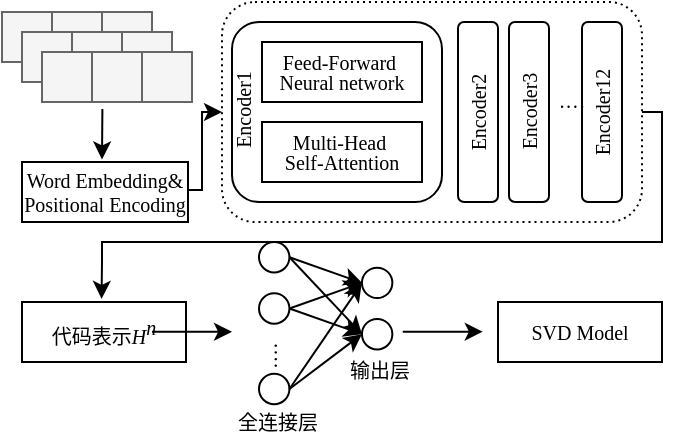 <mxfile version="24.4.3" type="github">
  <diagram name="第 1 页" id="p74Cr0yr_PtNtTbxzLrv">
    <mxGraphModel dx="659" dy="349" grid="1" gridSize="10" guides="1" tooltips="1" connect="1" arrows="1" fold="1" page="1" pageScale="1" pageWidth="827" pageHeight="1169" math="0" shadow="0">
      <root>
        <mxCell id="0" />
        <mxCell id="1" parent="0" />
        <mxCell id="FqdO26yVTFGnQF6mDzrA-34" value="" style="edgeStyle=orthogonalEdgeStyle;rounded=0;orthogonalLoop=1;jettySize=auto;html=1;entryX=0;entryY=0.5;entryDx=0;entryDy=0;fontFamily=Times New Roman;fontSize=10;" parent="1" source="FqdO26yVTFGnQF6mDzrA-3" target="FqdO26yVTFGnQF6mDzrA-27" edge="1">
          <mxGeometry relative="1" as="geometry">
            <mxPoint x="260" y="345" as="targetPoint" />
            <Array as="points">
              <mxPoint x="260" y="374" />
              <mxPoint x="260" y="335" />
            </Array>
          </mxGeometry>
        </mxCell>
        <mxCell id="FqdO26yVTFGnQF6mDzrA-3" value="&lt;font style=&quot;font-size: 10px;&quot;&gt;Word Embedding&amp;amp;&lt;/font&gt;&lt;div style=&quot;font-size: 10px;&quot;&gt;&lt;font style=&quot;font-size: 10px;&quot;&gt;&lt;font style=&quot;font-size: 10px;&quot;&gt;Positional Encoding&lt;/font&gt;&lt;br style=&quot;font-size: 10px;&quot;&gt;&lt;/font&gt;&lt;/div&gt;" style="rounded=0;whiteSpace=wrap;html=1;fontFamily=Times New Roman;fontSize=10;" parent="1" vertex="1">
          <mxGeometry x="170" y="360" width="83" height="30" as="geometry" />
        </mxCell>
        <mxCell id="FqdO26yVTFGnQF6mDzrA-27" value="" style="rounded=1;whiteSpace=wrap;html=1;fillColor=none;dashed=1;dashPattern=1 2;fontFamily=Times New Roman;fontSize=10;" parent="1" vertex="1">
          <mxGeometry x="270" y="280" width="210" height="110" as="geometry" />
        </mxCell>
        <mxCell id="FqdO26yVTFGnQF6mDzrA-28" value="&lt;div style=&quot;font-size: 10px;&quot;&gt;&lt;br style=&quot;font-size: 10px;&quot;&gt;&lt;/div&gt;" style="rounded=1;whiteSpace=wrap;html=1;fillColor=none;align=left;horizontal=0;labelPosition=center;verticalLabelPosition=middle;verticalAlign=middle;textDirection=ltr;fontFamily=Times New Roman;fontSize=10;" parent="1" vertex="1">
          <mxGeometry x="275" y="290" width="105" height="90" as="geometry" />
        </mxCell>
        <mxCell id="FqdO26yVTFGnQF6mDzrA-29" value="&lt;div style=&quot;line-height: 100%; font-size: 10px;&quot;&gt;&lt;font style=&quot;font-size: 10px;&quot;&gt;Feed-Forward&amp;nbsp;&lt;/font&gt;&lt;/div&gt;&lt;div style=&quot;line-height: 100%; font-size: 10px;&quot;&gt;&lt;span style=&quot;background-color: initial; font-size: 10px;&quot;&gt;Neural network&lt;/span&gt;&lt;/div&gt;" style="rounded=0;whiteSpace=wrap;html=1;fontFamily=Times New Roman;fontSize=10;" parent="1" vertex="1">
          <mxGeometry x="290" y="300" width="80" height="30" as="geometry" />
        </mxCell>
        <mxCell id="FqdO26yVTFGnQF6mDzrA-30" value="&lt;div style=&quot;line-height: 100%; font-size: 10px;&quot;&gt;&lt;font style=&quot;font-size: 10px;&quot;&gt;&lt;font style=&quot;font-size: 10px;&quot;&gt;Multi-Head&amp;nbsp;&lt;/font&gt;&lt;/font&gt;&lt;/div&gt;&lt;div style=&quot;line-height: 100%; font-size: 10px;&quot;&gt;&lt;font style=&quot;font-size: 10px;&quot;&gt;&lt;span style=&quot;background-color: initial; font-size: 10px;&quot;&gt;Self-Attention&lt;/span&gt;&lt;/font&gt;&lt;/div&gt;" style="rounded=0;whiteSpace=wrap;html=1;fontFamily=Times New Roman;fontSize=10;" parent="1" vertex="1">
          <mxGeometry x="290" y="340" width="80" height="30" as="geometry" />
        </mxCell>
        <mxCell id="FqdO26yVTFGnQF6mDzrA-38" value="&lt;div style=&quot;font-size: 10px;&quot;&gt;&lt;span style=&quot;background-color: initial; font-size: 10px;&quot;&gt;Encoder2&lt;/span&gt;&lt;/div&gt;" style="rounded=1;whiteSpace=wrap;html=1;fillColor=none;horizontal=0;align=center;fontFamily=Times New Roman;fontSize=10;" parent="1" vertex="1">
          <mxGeometry x="388" y="290" width="20" height="90" as="geometry" />
        </mxCell>
        <mxCell id="FqdO26yVTFGnQF6mDzrA-39" value="&lt;span style=&quot;font-size: 10px;&quot;&gt;Encoder3&lt;/span&gt;" style="rounded=1;whiteSpace=wrap;html=1;fillColor=none;horizontal=0;fontFamily=Times New Roman;fontSize=10;" parent="1" vertex="1">
          <mxGeometry x="413.5" y="290" width="20" height="90" as="geometry" />
        </mxCell>
        <mxCell id="FqdO26yVTFGnQF6mDzrA-40" value="&lt;span style=&quot;font-size: 10px;&quot;&gt;Encoder12&lt;/span&gt;" style="rounded=1;whiteSpace=wrap;html=1;fillColor=none;horizontal=0;fontFamily=Times New Roman;fontSize=10;" parent="1" vertex="1">
          <mxGeometry x="450" y="290" width="20" height="90" as="geometry" />
        </mxCell>
        <mxCell id="FqdO26yVTFGnQF6mDzrA-41" value="&lt;span style=&quot;text-align: left; font-size: 10px;&quot;&gt;Encoder1&lt;/span&gt;" style="text;html=1;align=center;verticalAlign=middle;whiteSpace=wrap;rounded=0;horizontal=0;fontFamily=Times New Roman;fontSize=10;" parent="1" vertex="1">
          <mxGeometry x="270" y="308.75" width="20" height="50" as="geometry" />
        </mxCell>
        <mxCell id="FqdO26yVTFGnQF6mDzrA-42" value="····" style="text;html=1;align=center;verticalAlign=middle;whiteSpace=wrap;rounded=0;fontFamily=Times New Roman;fontSize=10;" parent="1" vertex="1">
          <mxGeometry x="440" y="320" width="10" height="23.75" as="geometry" />
        </mxCell>
        <mxCell id="FqdO26yVTFGnQF6mDzrA-43" value="&lt;div style=&quot;font-size: 10px;&quot;&gt;&lt;font style=&quot;font-size: 10px;&quot;&gt;&lt;font face=&quot;宋体&quot; style=&quot;font-size: 10px;&quot;&gt;代码表示&lt;/font&gt;&lt;i style=&quot;font-size: 10px;&quot;&gt;H&lt;/i&gt;&lt;sup style=&quot;font-style: italic; font-size: 10px;&quot;&gt;n&lt;/sup&gt;&lt;br style=&quot;font-size: 10px;&quot;&gt;&lt;/font&gt;&lt;/div&gt;" style="rounded=0;whiteSpace=wrap;html=1;fontFamily=Times New Roman;fontSize=10;" parent="1" vertex="1">
          <mxGeometry x="170" y="430" width="82" height="30" as="geometry" />
        </mxCell>
        <mxCell id="FqdO26yVTFGnQF6mDzrA-44" value="" style="endArrow=classic;html=1;rounded=0;fontFamily=Times New Roman;entryX=0.485;entryY=-0.052;entryDx=0;entryDy=0;exitX=1;exitY=0.5;exitDx=0;exitDy=0;fontSize=10;entryPerimeter=0;" parent="1" source="FqdO26yVTFGnQF6mDzrA-27" target="FqdO26yVTFGnQF6mDzrA-43" edge="1">
          <mxGeometry width="50" height="50" relative="1" as="geometry">
            <mxPoint x="510" y="340" as="sourcePoint" />
            <mxPoint x="185.0" y="410.84" as="targetPoint" />
            <Array as="points">
              <mxPoint x="490" y="335" />
              <mxPoint x="490" y="370" />
              <mxPoint x="490" y="400" />
              <mxPoint x="210" y="400" />
              <mxPoint x="210" y="410" />
            </Array>
          </mxGeometry>
        </mxCell>
        <mxCell id="FqdO26yVTFGnQF6mDzrA-124" value="" style="group;fontFamily=Times New Roman;fontSize=10;" parent="1" vertex="1" connectable="0">
          <mxGeometry x="284" y="400" width="104" height="100" as="geometry" />
        </mxCell>
        <mxCell id="FqdO26yVTFGnQF6mDzrA-82" value="" style="ellipse;whiteSpace=wrap;html=1;aspect=fixed;fontFamily=Times New Roman;fontSize=10;" parent="FqdO26yVTFGnQF6mDzrA-124" vertex="1">
          <mxGeometry x="4.498" width="15.214" height="15.214" as="geometry" />
        </mxCell>
        <mxCell id="FqdO26yVTFGnQF6mDzrA-83" value="" style="ellipse;whiteSpace=wrap;html=1;aspect=fixed;fontFamily=Times New Roman;fontSize=10;" parent="FqdO26yVTFGnQF6mDzrA-124" vertex="1">
          <mxGeometry x="4.498" y="25.653" width="15.214" height="15.214" as="geometry" />
        </mxCell>
        <mxCell id="FqdO26yVTFGnQF6mDzrA-84" value="" style="ellipse;whiteSpace=wrap;html=1;aspect=fixed;fontFamily=Times New Roman;fontSize=10;" parent="FqdO26yVTFGnQF6mDzrA-124" vertex="1">
          <mxGeometry x="4.498" y="65.899" width="15.214" height="15.214" as="geometry" />
        </mxCell>
        <mxCell id="FqdO26yVTFGnQF6mDzrA-85" value="" style="ellipse;whiteSpace=wrap;html=1;aspect=fixed;fontFamily=Times New Roman;fontSize=10;" parent="FqdO26yVTFGnQF6mDzrA-124" vertex="1">
          <mxGeometry x="55.97" y="12.827" width="15.214" height="15.214" as="geometry" />
        </mxCell>
        <mxCell id="FqdO26yVTFGnQF6mDzrA-86" value="" style="ellipse;whiteSpace=wrap;html=1;aspect=fixed;fontFamily=Times New Roman;fontSize=10;" parent="FqdO26yVTFGnQF6mDzrA-124" vertex="1">
          <mxGeometry x="55.97" y="38.48" width="15.214" height="15.214" as="geometry" />
        </mxCell>
        <mxCell id="FqdO26yVTFGnQF6mDzrA-88" value="" style="endArrow=classic;html=1;rounded=0;exitX=1;exitY=0.5;exitDx=0;exitDy=0;entryX=0;entryY=0.5;entryDx=0;entryDy=0;fontFamily=Times New Roman;fontSize=10;" parent="FqdO26yVTFGnQF6mDzrA-124" source="FqdO26yVTFGnQF6mDzrA-82" target="FqdO26yVTFGnQF6mDzrA-85" edge="1">
          <mxGeometry width="50" height="50" relative="1" as="geometry">
            <mxPoint x="38.813" y="10.261" as="sourcePoint" />
            <mxPoint x="55.97" y="17.957" as="targetPoint" />
          </mxGeometry>
        </mxCell>
        <mxCell id="FqdO26yVTFGnQF6mDzrA-100" value="" style="endArrow=classic;html=1;rounded=0;entryX=0;entryY=0.5;entryDx=0;entryDy=0;exitX=1;exitY=0.5;exitDx=0;exitDy=0;fontFamily=Times New Roman;fontSize=10;" parent="FqdO26yVTFGnQF6mDzrA-124" source="FqdO26yVTFGnQF6mDzrA-82" target="FqdO26yVTFGnQF6mDzrA-86" edge="1">
          <mxGeometry width="50" height="50" relative="1" as="geometry">
            <mxPoint x="43.102" y="33.349" as="sourcePoint" />
            <mxPoint x="60.26" y="43.611" as="targetPoint" />
          </mxGeometry>
        </mxCell>
        <mxCell id="FqdO26yVTFGnQF6mDzrA-101" value="" style="endArrow=classic;html=1;rounded=0;exitX=1;exitY=0.5;exitDx=0;exitDy=0;entryX=0;entryY=0.5;entryDx=0;entryDy=0;fontFamily=Times New Roman;fontSize=10;" parent="FqdO26yVTFGnQF6mDzrA-124" source="FqdO26yVTFGnQF6mDzrA-83" target="FqdO26yVTFGnQF6mDzrA-85" edge="1">
          <mxGeometry width="50" height="50" relative="1" as="geometry">
            <mxPoint x="47.392" y="35.915" as="sourcePoint" />
            <mxPoint x="64.549" y="46.176" as="targetPoint" />
          </mxGeometry>
        </mxCell>
        <mxCell id="FqdO26yVTFGnQF6mDzrA-102" value="" style="endArrow=classic;html=1;rounded=0;entryX=0;entryY=0.5;entryDx=0;entryDy=0;exitX=1;exitY=0.5;exitDx=0;exitDy=0;fontFamily=Times New Roman;fontSize=10;" parent="FqdO26yVTFGnQF6mDzrA-124" source="FqdO26yVTFGnQF6mDzrA-83" target="FqdO26yVTFGnQF6mDzrA-86" edge="1">
          <mxGeometry width="50" height="50" relative="1" as="geometry">
            <mxPoint x="38.813" y="35.915" as="sourcePoint" />
            <mxPoint x="68.838" y="48.741" as="targetPoint" />
          </mxGeometry>
        </mxCell>
        <mxCell id="FqdO26yVTFGnQF6mDzrA-103" value="" style="endArrow=classic;html=1;rounded=0;exitX=1;exitY=0.5;exitDx=0;exitDy=0;entryX=-0.009;entryY=0.523;entryDx=0;entryDy=0;entryPerimeter=0;fontFamily=Times New Roman;fontSize=10;" parent="FqdO26yVTFGnQF6mDzrA-124" source="FqdO26yVTFGnQF6mDzrA-84" target="FqdO26yVTFGnQF6mDzrA-85" edge="1">
          <mxGeometry width="50" height="50" relative="1" as="geometry">
            <mxPoint x="55.97" y="41.045" as="sourcePoint" />
            <mxPoint x="55.97" y="23.088" as="targetPoint" />
          </mxGeometry>
        </mxCell>
        <mxCell id="FqdO26yVTFGnQF6mDzrA-104" value="" style="endArrow=classic;html=1;rounded=0;exitX=1;exitY=0.5;exitDx=0;exitDy=0;entryX=0;entryY=0.5;entryDx=0;entryDy=0;fontFamily=Times New Roman;fontSize=10;" parent="FqdO26yVTFGnQF6mDzrA-124" source="FqdO26yVTFGnQF6mDzrA-84" target="FqdO26yVTFGnQF6mDzrA-86" edge="1">
          <mxGeometry width="50" height="50" relative="1" as="geometry">
            <mxPoint x="60.26" y="43.611" as="sourcePoint" />
            <mxPoint x="77.417" y="53.872" as="targetPoint" />
          </mxGeometry>
        </mxCell>
        <mxCell id="FqdO26yVTFGnQF6mDzrA-107" value="&lt;font style=&quot;font-size: 10px;&quot;&gt;····&lt;/font&gt;" style="text;html=1;align=center;verticalAlign=middle;whiteSpace=wrap;rounded=0;horizontal=0;fontFamily=Times New Roman;fontSize=10;" parent="FqdO26yVTFGnQF6mDzrA-124" vertex="1">
          <mxGeometry x="-1.929" y="47.62" width="28.076" height="18.278" as="geometry" />
        </mxCell>
        <mxCell id="FqdO26yVTFGnQF6mDzrA-128" value="&lt;font face=&quot;宋体&quot; style=&quot;font-size: 10px;&quot;&gt;全连接层&lt;/font&gt;" style="text;html=1;align=center;verticalAlign=middle;whiteSpace=wrap;rounded=0;fontFamily=Times New Roman;fontSize=10;" parent="FqdO26yVTFGnQF6mDzrA-124" vertex="1">
          <mxGeometry x="-11.046" y="80" width="50.169" height="20" as="geometry" />
        </mxCell>
        <mxCell id="FqdO26yVTFGnQF6mDzrA-129" value="&lt;font face=&quot;宋体&quot; style=&quot;font-size: 10px;&quot;&gt;输出层&lt;/font&gt;" style="text;html=1;align=center;verticalAlign=middle;whiteSpace=wrap;rounded=0;fontFamily=Times New Roman;fontSize=10;" parent="FqdO26yVTFGnQF6mDzrA-124" vertex="1">
          <mxGeometry x="40.428" y="53.693" width="50.169" height="20" as="geometry" />
        </mxCell>
        <mxCell id="FqdO26yVTFGnQF6mDzrA-132" value="" style="endArrow=classic;html=1;rounded=0;fontFamily=Times New Roman;fontSize=10;" parent="1" edge="1">
          <mxGeometry width="50" height="50" relative="1" as="geometry">
            <mxPoint x="360.38" y="444.83" as="sourcePoint" />
            <mxPoint x="400.38" y="444.83" as="targetPoint" />
            <Array as="points">
              <mxPoint x="380.38" y="444.83" />
            </Array>
          </mxGeometry>
        </mxCell>
        <mxCell id="FqdO26yVTFGnQF6mDzrA-138" value="" style="endArrow=classic;html=1;rounded=0;entryX=0.5;entryY=0;entryDx=0;entryDy=0;fontFamily=Times New Roman;fontSize=10;exitX=0.108;exitY=1.142;exitDx=0;exitDy=0;exitPerimeter=0;" parent="1" edge="1">
          <mxGeometry width="50" height="50" relative="1" as="geometry">
            <mxPoint x="210.2" y="333.55" as="sourcePoint" />
            <mxPoint x="210" y="358.75" as="targetPoint" />
          </mxGeometry>
        </mxCell>
        <mxCell id="f0Trddm-LDpzDBKfhbJi-5" value="" style="whiteSpace=wrap;html=1;rounded=0;fillColor=#f5f5f5;fontColor=#333333;strokeColor=#666666;fontFamily=Times New Roman;fontSize=10;" vertex="1" parent="1">
          <mxGeometry x="185" y="285" width="25" height="25" as="geometry" />
        </mxCell>
        <mxCell id="f0Trddm-LDpzDBKfhbJi-6" value="" style="whiteSpace=wrap;html=1;rounded=0;fillColor=#f5f5f5;fontColor=#333333;strokeColor=#666666;fontFamily=Times New Roman;fontSize=10;" vertex="1" parent="1">
          <mxGeometry x="210" y="285" width="25" height="25" as="geometry" />
        </mxCell>
        <mxCell id="f0Trddm-LDpzDBKfhbJi-7" value="" style="whiteSpace=wrap;html=1;rounded=0;fillColor=#f5f5f5;fontColor=#333333;strokeColor=#666666;fontFamily=Times New Roman;fontSize=10;" vertex="1" parent="1">
          <mxGeometry x="160" y="285" width="25" height="25" as="geometry" />
        </mxCell>
        <mxCell id="f0Trddm-LDpzDBKfhbJi-8" value="" style="whiteSpace=wrap;html=1;rounded=0;fillColor=#f5f5f5;fontColor=#333333;strokeColor=#666666;fontFamily=Times New Roman;fontSize=10;" vertex="1" parent="1">
          <mxGeometry x="195" y="295" width="25" height="25" as="geometry" />
        </mxCell>
        <mxCell id="f0Trddm-LDpzDBKfhbJi-9" value="" style="whiteSpace=wrap;html=1;rounded=0;fillColor=#f5f5f5;fontColor=#333333;strokeColor=#666666;fontFamily=Times New Roman;fontSize=10;" vertex="1" parent="1">
          <mxGeometry x="220" y="295" width="25" height="25" as="geometry" />
        </mxCell>
        <mxCell id="f0Trddm-LDpzDBKfhbJi-10" value="" style="whiteSpace=wrap;html=1;rounded=0;fillColor=#f5f5f5;fontColor=#333333;strokeColor=#666666;fontFamily=Times New Roman;fontSize=10;" vertex="1" parent="1">
          <mxGeometry x="170" y="295" width="25" height="25" as="geometry" />
        </mxCell>
        <mxCell id="f0Trddm-LDpzDBKfhbJi-11" value="" style="whiteSpace=wrap;html=1;rounded=0;fillColor=#f5f5f5;fontColor=#333333;strokeColor=#666666;fontFamily=Times New Roman;fontSize=10;" vertex="1" parent="1">
          <mxGeometry x="205" y="305" width="25" height="25" as="geometry" />
        </mxCell>
        <mxCell id="f0Trddm-LDpzDBKfhbJi-12" value="" style="whiteSpace=wrap;html=1;rounded=0;fillColor=#f5f5f5;fontColor=#333333;strokeColor=#666666;fontFamily=Times New Roman;fontSize=10;" vertex="1" parent="1">
          <mxGeometry x="230" y="305" width="25" height="25" as="geometry" />
        </mxCell>
        <mxCell id="f0Trddm-LDpzDBKfhbJi-13" value="" style="whiteSpace=wrap;html=1;rounded=0;fillColor=#f5f5f5;fontColor=#333333;strokeColor=#666666;fontFamily=Times New Roman;fontSize=10;" vertex="1" parent="1">
          <mxGeometry x="180" y="305" width="25" height="25" as="geometry" />
        </mxCell>
        <mxCell id="f0Trddm-LDpzDBKfhbJi-14" value="&lt;div style=&quot;font-size: 10px;&quot;&gt;&lt;font style=&quot;font-size: 10px;&quot;&gt;SVD Model&lt;br style=&quot;font-size: 10px;&quot;&gt;&lt;/font&gt;&lt;/div&gt;" style="rounded=0;whiteSpace=wrap;html=1;fontFamily=Times New Roman;fontSize=10;" vertex="1" parent="1">
          <mxGeometry x="408" y="430" width="82" height="30" as="geometry" />
        </mxCell>
        <mxCell id="f0Trddm-LDpzDBKfhbJi-15" value="" style="endArrow=classic;html=1;rounded=0;fontFamily=Times New Roman;fontSize=10;" edge="1" parent="1">
          <mxGeometry width="50" height="50" relative="1" as="geometry">
            <mxPoint x="235" y="444.92" as="sourcePoint" />
            <mxPoint x="275" y="444.92" as="targetPoint" />
            <Array as="points">
              <mxPoint x="255" y="444.92" />
            </Array>
          </mxGeometry>
        </mxCell>
      </root>
    </mxGraphModel>
  </diagram>
</mxfile>
